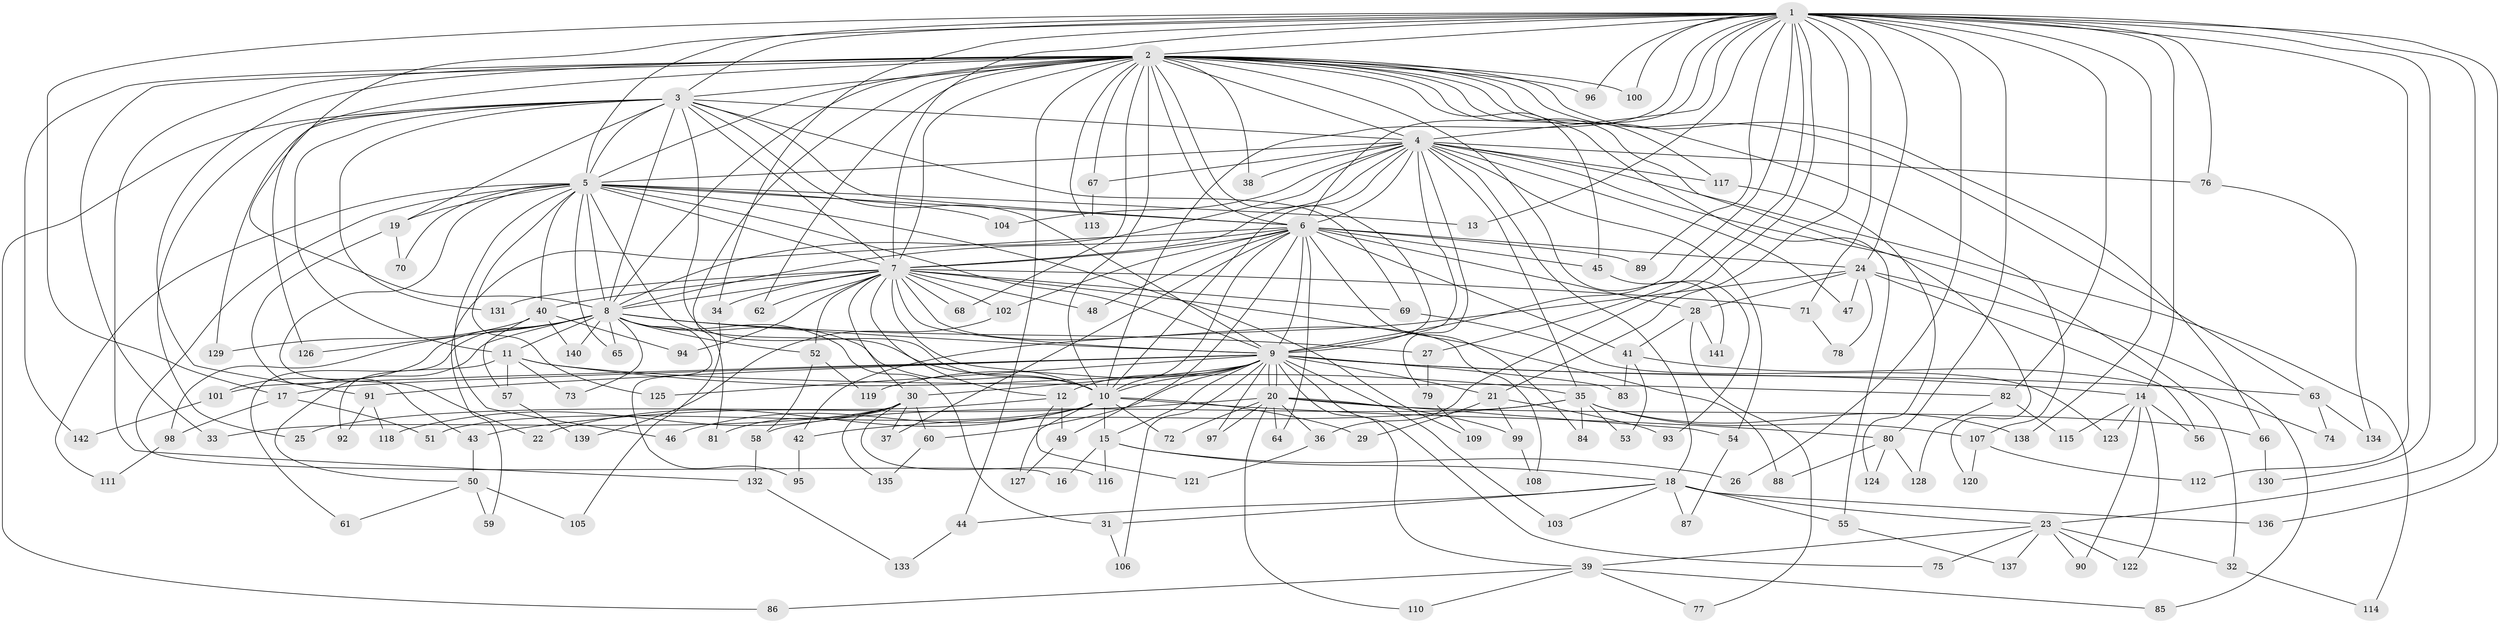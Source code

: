// Generated by graph-tools (version 1.1) at 2025/25/03/09/25 03:25:41]
// undirected, 142 vertices, 309 edges
graph export_dot {
graph [start="1"]
  node [color=gray90,style=filled];
  1;
  2;
  3;
  4;
  5;
  6;
  7;
  8;
  9;
  10;
  11;
  12;
  13;
  14;
  15;
  16;
  17;
  18;
  19;
  20;
  21;
  22;
  23;
  24;
  25;
  26;
  27;
  28;
  29;
  30;
  31;
  32;
  33;
  34;
  35;
  36;
  37;
  38;
  39;
  40;
  41;
  42;
  43;
  44;
  45;
  46;
  47;
  48;
  49;
  50;
  51;
  52;
  53;
  54;
  55;
  56;
  57;
  58;
  59;
  60;
  61;
  62;
  63;
  64;
  65;
  66;
  67;
  68;
  69;
  70;
  71;
  72;
  73;
  74;
  75;
  76;
  77;
  78;
  79;
  80;
  81;
  82;
  83;
  84;
  85;
  86;
  87;
  88;
  89;
  90;
  91;
  92;
  93;
  94;
  95;
  96;
  97;
  98;
  99;
  100;
  101;
  102;
  103;
  104;
  105;
  106;
  107;
  108;
  109;
  110;
  111;
  112;
  113;
  114;
  115;
  116;
  117;
  118;
  119;
  120;
  121;
  122;
  123;
  124;
  125;
  126;
  127;
  128;
  129;
  130;
  131;
  132;
  133;
  134;
  135;
  136;
  137;
  138;
  139;
  140;
  141;
  142;
  1 -- 2;
  1 -- 3;
  1 -- 4;
  1 -- 5;
  1 -- 6;
  1 -- 7;
  1 -- 8;
  1 -- 9;
  1 -- 10;
  1 -- 13;
  1 -- 14;
  1 -- 17;
  1 -- 21;
  1 -- 23;
  1 -- 24;
  1 -- 26;
  1 -- 27;
  1 -- 34;
  1 -- 36;
  1 -- 71;
  1 -- 76;
  1 -- 80;
  1 -- 82;
  1 -- 89;
  1 -- 96;
  1 -- 100;
  1 -- 112;
  1 -- 130;
  1 -- 136;
  1 -- 138;
  2 -- 3;
  2 -- 4;
  2 -- 5;
  2 -- 6;
  2 -- 7;
  2 -- 8;
  2 -- 9;
  2 -- 10;
  2 -- 33;
  2 -- 38;
  2 -- 44;
  2 -- 45;
  2 -- 55;
  2 -- 62;
  2 -- 63;
  2 -- 66;
  2 -- 67;
  2 -- 68;
  2 -- 81;
  2 -- 91;
  2 -- 96;
  2 -- 100;
  2 -- 107;
  2 -- 113;
  2 -- 117;
  2 -- 120;
  2 -- 126;
  2 -- 132;
  2 -- 141;
  2 -- 142;
  3 -- 4;
  3 -- 5;
  3 -- 6;
  3 -- 7;
  3 -- 8;
  3 -- 9;
  3 -- 10;
  3 -- 11;
  3 -- 19;
  3 -- 25;
  3 -- 69;
  3 -- 86;
  3 -- 129;
  3 -- 131;
  4 -- 5;
  4 -- 6;
  4 -- 7;
  4 -- 8;
  4 -- 9;
  4 -- 10;
  4 -- 18;
  4 -- 32;
  4 -- 35;
  4 -- 38;
  4 -- 47;
  4 -- 54;
  4 -- 67;
  4 -- 76;
  4 -- 79;
  4 -- 104;
  4 -- 114;
  4 -- 117;
  5 -- 6;
  5 -- 7;
  5 -- 8;
  5 -- 9;
  5 -- 10;
  5 -- 13;
  5 -- 16;
  5 -- 19;
  5 -- 22;
  5 -- 40;
  5 -- 46;
  5 -- 65;
  5 -- 70;
  5 -- 104;
  5 -- 109;
  5 -- 111;
  5 -- 125;
  6 -- 7;
  6 -- 8;
  6 -- 9;
  6 -- 10;
  6 -- 24;
  6 -- 28;
  6 -- 37;
  6 -- 41;
  6 -- 45;
  6 -- 48;
  6 -- 49;
  6 -- 59;
  6 -- 64;
  6 -- 84;
  6 -- 89;
  6 -- 102;
  7 -- 8;
  7 -- 9;
  7 -- 10;
  7 -- 12;
  7 -- 30;
  7 -- 34;
  7 -- 40;
  7 -- 48;
  7 -- 52;
  7 -- 62;
  7 -- 68;
  7 -- 69;
  7 -- 71;
  7 -- 88;
  7 -- 94;
  7 -- 102;
  7 -- 108;
  7 -- 131;
  8 -- 9;
  8 -- 10;
  8 -- 11;
  8 -- 27;
  8 -- 31;
  8 -- 50;
  8 -- 52;
  8 -- 61;
  8 -- 65;
  8 -- 73;
  8 -- 95;
  8 -- 98;
  8 -- 101;
  8 -- 126;
  8 -- 140;
  9 -- 10;
  9 -- 12;
  9 -- 14;
  9 -- 15;
  9 -- 17;
  9 -- 20;
  9 -- 20;
  9 -- 21;
  9 -- 30;
  9 -- 39;
  9 -- 60;
  9 -- 63;
  9 -- 75;
  9 -- 83;
  9 -- 91;
  9 -- 97;
  9 -- 101;
  9 -- 103;
  9 -- 106;
  9 -- 119;
  9 -- 125;
  10 -- 15;
  10 -- 22;
  10 -- 29;
  10 -- 46;
  10 -- 51;
  10 -- 72;
  10 -- 80;
  10 -- 127;
  11 -- 35;
  11 -- 57;
  11 -- 73;
  11 -- 82;
  11 -- 92;
  12 -- 25;
  12 -- 49;
  12 -- 121;
  14 -- 56;
  14 -- 90;
  14 -- 115;
  14 -- 122;
  14 -- 123;
  15 -- 16;
  15 -- 18;
  15 -- 26;
  15 -- 116;
  17 -- 51;
  17 -- 98;
  18 -- 23;
  18 -- 31;
  18 -- 44;
  18 -- 55;
  18 -- 87;
  18 -- 103;
  18 -- 136;
  19 -- 43;
  19 -- 70;
  20 -- 36;
  20 -- 43;
  20 -- 54;
  20 -- 64;
  20 -- 66;
  20 -- 72;
  20 -- 97;
  20 -- 99;
  20 -- 110;
  21 -- 29;
  21 -- 93;
  21 -- 99;
  23 -- 32;
  23 -- 39;
  23 -- 75;
  23 -- 90;
  23 -- 122;
  23 -- 137;
  24 -- 28;
  24 -- 42;
  24 -- 47;
  24 -- 56;
  24 -- 78;
  24 -- 85;
  27 -- 79;
  28 -- 41;
  28 -- 77;
  28 -- 141;
  30 -- 33;
  30 -- 37;
  30 -- 60;
  30 -- 81;
  30 -- 116;
  30 -- 118;
  30 -- 135;
  31 -- 106;
  32 -- 114;
  34 -- 105;
  35 -- 42;
  35 -- 53;
  35 -- 58;
  35 -- 84;
  35 -- 107;
  35 -- 138;
  36 -- 121;
  39 -- 77;
  39 -- 85;
  39 -- 86;
  39 -- 110;
  40 -- 57;
  40 -- 94;
  40 -- 129;
  40 -- 140;
  41 -- 53;
  41 -- 74;
  41 -- 83;
  42 -- 95;
  43 -- 50;
  44 -- 133;
  45 -- 93;
  49 -- 127;
  50 -- 59;
  50 -- 61;
  50 -- 105;
  52 -- 58;
  52 -- 119;
  54 -- 87;
  55 -- 137;
  57 -- 139;
  58 -- 132;
  60 -- 135;
  63 -- 74;
  63 -- 134;
  66 -- 130;
  67 -- 113;
  69 -- 123;
  71 -- 78;
  76 -- 134;
  79 -- 109;
  80 -- 88;
  80 -- 124;
  80 -- 128;
  82 -- 115;
  82 -- 128;
  91 -- 92;
  91 -- 118;
  98 -- 111;
  99 -- 108;
  101 -- 142;
  102 -- 139;
  107 -- 112;
  107 -- 120;
  117 -- 124;
  132 -- 133;
}
